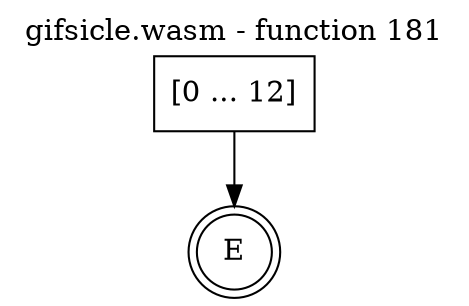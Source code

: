 digraph finite_state_machine {
    label = "gifsicle.wasm - function 181"
    labelloc =  t
    labelfontsize = 16
    labelfontcolor = black
    labelfontname = "Helvetica"
    node [shape = doublecircle]; E ;
    node [shape = box];
    node [shape=box, color=black, style=solid] 0[label="[0 ... 12]"]
    0 -> E;
}
